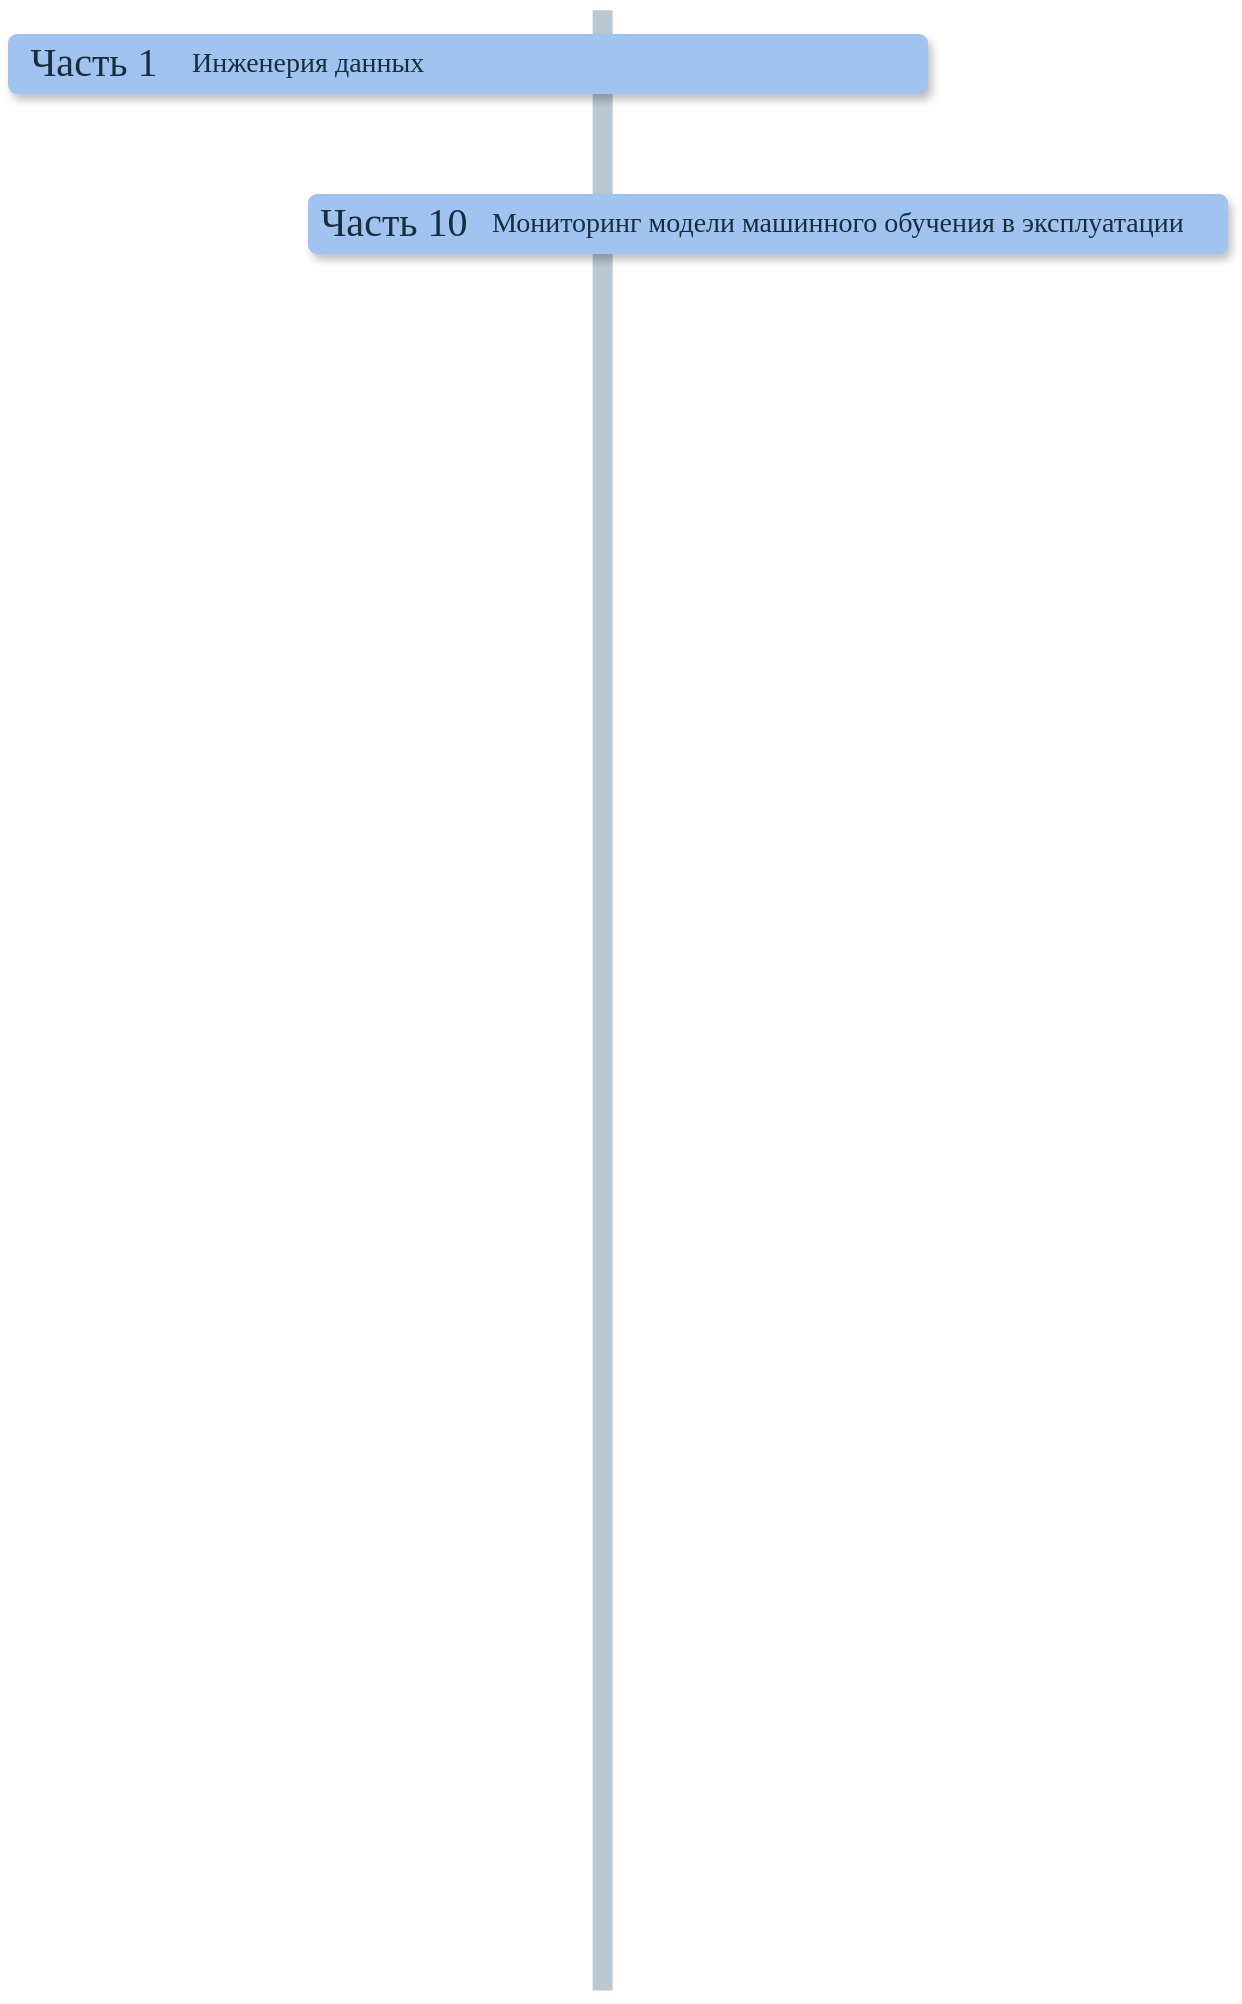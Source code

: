 <mxfile version="22.0.8" type="github">
  <diagram name="Page-1" id="fbcf5db9-b524-4cd4-e4f3-379dc89c3999">
    <mxGraphModel dx="1420" dy="744" grid="1" gridSize="10" guides="1" tooltips="1" connect="1" arrows="1" fold="1" page="1" pageScale="1" pageWidth="850" pageHeight="1100" background="none" math="0" shadow="0">
      <root>
        <mxCell id="0" />
        <mxCell id="1" parent="0" />
        <mxCell id="2a0f93b5c73ef8e7-1" value="" style="line;strokeWidth=10;direction=south;html=1;fillColor=none;fontSize=13;fontColor=#182E3E;align=center;strokeColor=#BAC8D3;labelBackgroundColor=none;" parent="1" vertex="1">
          <mxGeometry x="413.385" y="118.11" width="7.874" height="990.155" as="geometry" />
        </mxCell>
        <mxCell id="FrcaDq-RCSq2BCNXma5n-4" value="" style="rounded=1;whiteSpace=wrap;html=1;strokeColor=none;strokeWidth=1;fillColor=#A1C3F0;fontSize=13;fontColor=#182E3E;align=center;gradientDirection=east;verticalAlign=top;shadow=1;labelBackgroundColor=none;" vertex="1" parent="1">
          <mxGeometry x="270" y="210" width="460" height="30" as="geometry" />
        </mxCell>
        <mxCell id="FrcaDq-RCSq2BCNXma5n-5" value="Часть 10" style="text;html=1;strokeColor=none;fillColor=none;align=center;verticalAlign=middle;whiteSpace=wrap;fontSize=20;fontColor=#182E3E;labelBackgroundColor=none;fontFamily=Calibri;" vertex="1" parent="1">
          <mxGeometry x="270" y="215" width="86" height="15" as="geometry" />
        </mxCell>
        <mxCell id="FrcaDq-RCSq2BCNXma5n-6" value="Мониторинг модели машинного обучения в эксплуатации" style="text;strokeColor=none;align=left;fillColor=none;html=1;verticalAlign=middle;whiteSpace=wrap;rounded=0;fontColor=#182E3E;fontFamily=Calibri;fontSize=14;" vertex="1" parent="1">
          <mxGeometry x="360" y="210" width="360" height="30" as="geometry" />
        </mxCell>
        <mxCell id="FrcaDq-RCSq2BCNXma5n-10" value="" style="rounded=1;whiteSpace=wrap;html=1;strokeColor=none;strokeWidth=1;fillColor=#A1C3F0;fontSize=13;fontColor=#182E3E;align=center;gradientDirection=east;verticalAlign=top;shadow=1;labelBackgroundColor=none;" vertex="1" parent="1">
          <mxGeometry x="120" y="130" width="460" height="30" as="geometry" />
        </mxCell>
        <mxCell id="FrcaDq-RCSq2BCNXma5n-11" value="Часть 1" style="text;html=1;strokeColor=none;fillColor=none;align=center;verticalAlign=middle;whiteSpace=wrap;fontSize=20;fontColor=#182E3E;labelBackgroundColor=none;fontFamily=Calibri;" vertex="1" parent="1">
          <mxGeometry x="120" y="135" width="86" height="15" as="geometry" />
        </mxCell>
        <mxCell id="FrcaDq-RCSq2BCNXma5n-12" value="Инженерия данных" style="text;strokeColor=none;align=left;fillColor=none;html=1;verticalAlign=middle;whiteSpace=wrap;rounded=0;fontColor=#182E3E;fontFamily=Calibri;fontSize=14;" vertex="1" parent="1">
          <mxGeometry x="210" y="130" width="360" height="30" as="geometry" />
        </mxCell>
      </root>
    </mxGraphModel>
  </diagram>
</mxfile>
